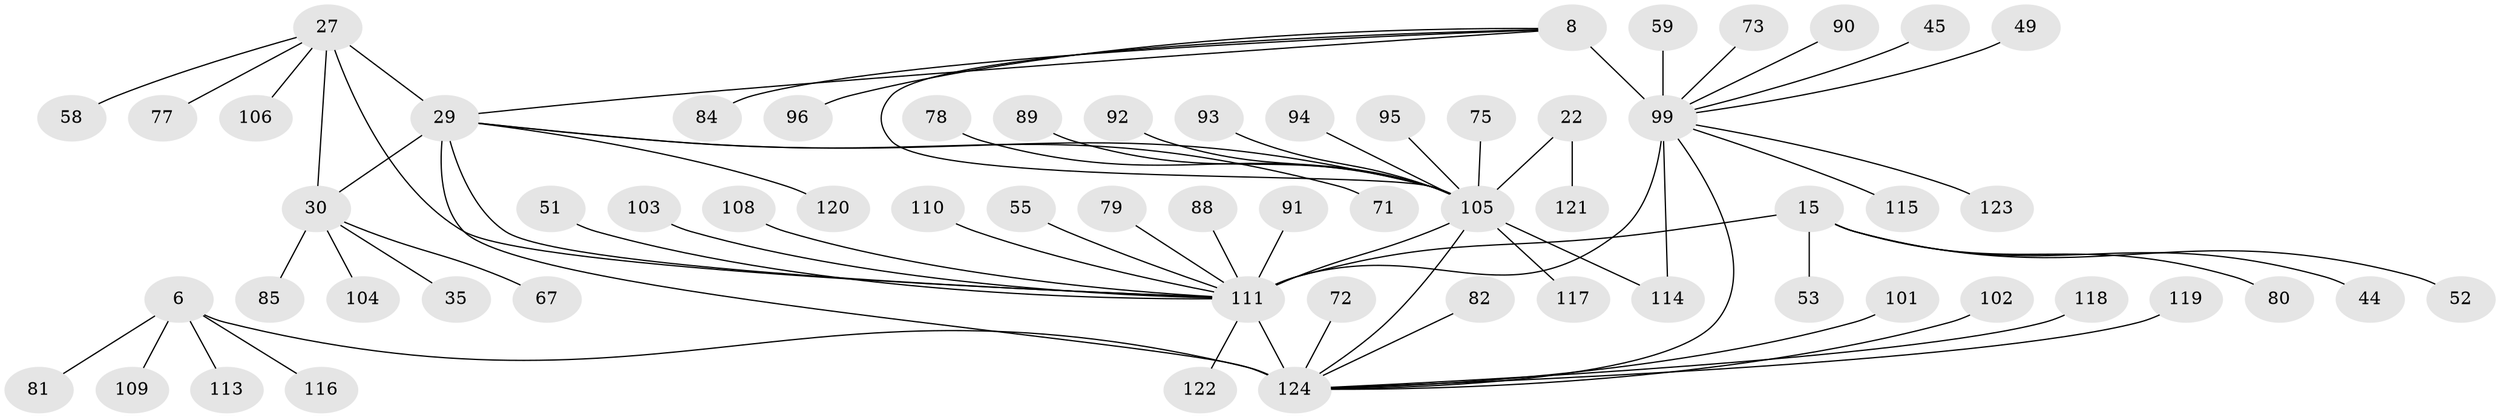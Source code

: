 // original degree distribution, {9: 0.056451612903225805, 8: 0.024193548387096774, 10: 0.016129032258064516, 11: 0.024193548387096774, 6: 0.024193548387096774, 7: 0.06451612903225806, 5: 0.016129032258064516, 14: 0.008064516129032258, 17: 0.008064516129032258, 1: 0.6129032258064516, 2: 0.08870967741935484, 4: 0.016129032258064516, 3: 0.04032258064516129}
// Generated by graph-tools (version 1.1) at 2025/58/03/04/25 21:58:38]
// undirected, 62 vertices, 70 edges
graph export_dot {
graph [start="1"]
  node [color=gray90,style=filled];
  6 [super="+2"];
  8 [super="+7"];
  15 [super="+14"];
  22 [super="+21"];
  27 [super="+26"];
  29 [super="+25"];
  30 [super="+28"];
  35;
  44;
  45;
  49;
  51;
  52;
  53;
  55;
  58;
  59;
  67;
  71;
  72 [super="+38"];
  73;
  75;
  77;
  78;
  79;
  80;
  81;
  82;
  84;
  85;
  88;
  89;
  90;
  91 [super="+39"];
  92 [super="+87"];
  93;
  94;
  95;
  96;
  99 [super="+64+97"];
  101 [super="+83"];
  102;
  103;
  104;
  105 [super="+69"];
  106;
  108;
  109;
  110;
  111 [super="+61+66+48"];
  113;
  114 [super="+34+76"];
  115;
  116;
  117;
  118;
  119;
  120 [super="+70+107"];
  121;
  122;
  123 [super="+74"];
  124 [super="+112+5+37+40+62+63+65+68+98"];
  6 -- 81;
  6 -- 109;
  6 -- 113;
  6 -- 116;
  6 -- 124 [weight=8];
  8 -- 84;
  8 -- 96;
  8 -- 29;
  8 -- 105;
  8 -- 99 [weight=8];
  15 -- 44;
  15 -- 80;
  15 -- 52;
  15 -- 53;
  15 -- 111 [weight=9];
  22 -- 121;
  22 -- 105 [weight=8];
  27 -- 29 [weight=4];
  27 -- 30 [weight=4];
  27 -- 77;
  27 -- 58;
  27 -- 106;
  27 -- 111;
  29 -- 30 [weight=4];
  29 -- 71;
  29 -- 120;
  29 -- 124 [weight=2];
  29 -- 111;
  29 -- 105 [weight=2];
  30 -- 67;
  30 -- 35;
  30 -- 85;
  30 -- 104;
  45 -- 99;
  49 -- 99;
  51 -- 111;
  55 -- 111;
  59 -- 99;
  72 -- 124;
  73 -- 99;
  75 -- 105;
  78 -- 105;
  79 -- 111;
  82 -- 124;
  88 -- 111;
  89 -- 105;
  90 -- 99;
  91 -- 111;
  92 -- 105;
  93 -- 105;
  94 -- 105;
  95 -- 105;
  99 -- 124 [weight=3];
  99 -- 111 [weight=3];
  99 -- 123;
  99 -- 114;
  99 -- 115;
  101 -- 124;
  102 -- 124;
  103 -- 111;
  105 -- 111 [weight=2];
  105 -- 114;
  105 -- 117;
  105 -- 124;
  108 -- 111;
  110 -- 111;
  111 -- 122;
  111 -- 124;
  118 -- 124;
  119 -- 124;
}
